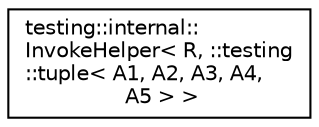 digraph "Graphical Class Hierarchy"
{
  edge [fontname="Helvetica",fontsize="10",labelfontname="Helvetica",labelfontsize="10"];
  node [fontname="Helvetica",fontsize="10",shape=record];
  rankdir="LR";
  Node0 [label="testing::internal::\lInvokeHelper\< R, ::testing\l::tuple\< A1, A2, A3, A4,\l A5 \> \>",height=0.2,width=0.4,color="black", fillcolor="white", style="filled",URL="$classtesting_1_1internal_1_1InvokeHelper_3_01R_00_01_1_1testing_1_1tuple_3_01A1_00_01A2_00_01A3_00_01A4_00_01A5_01_4_01_4.html"];
}
